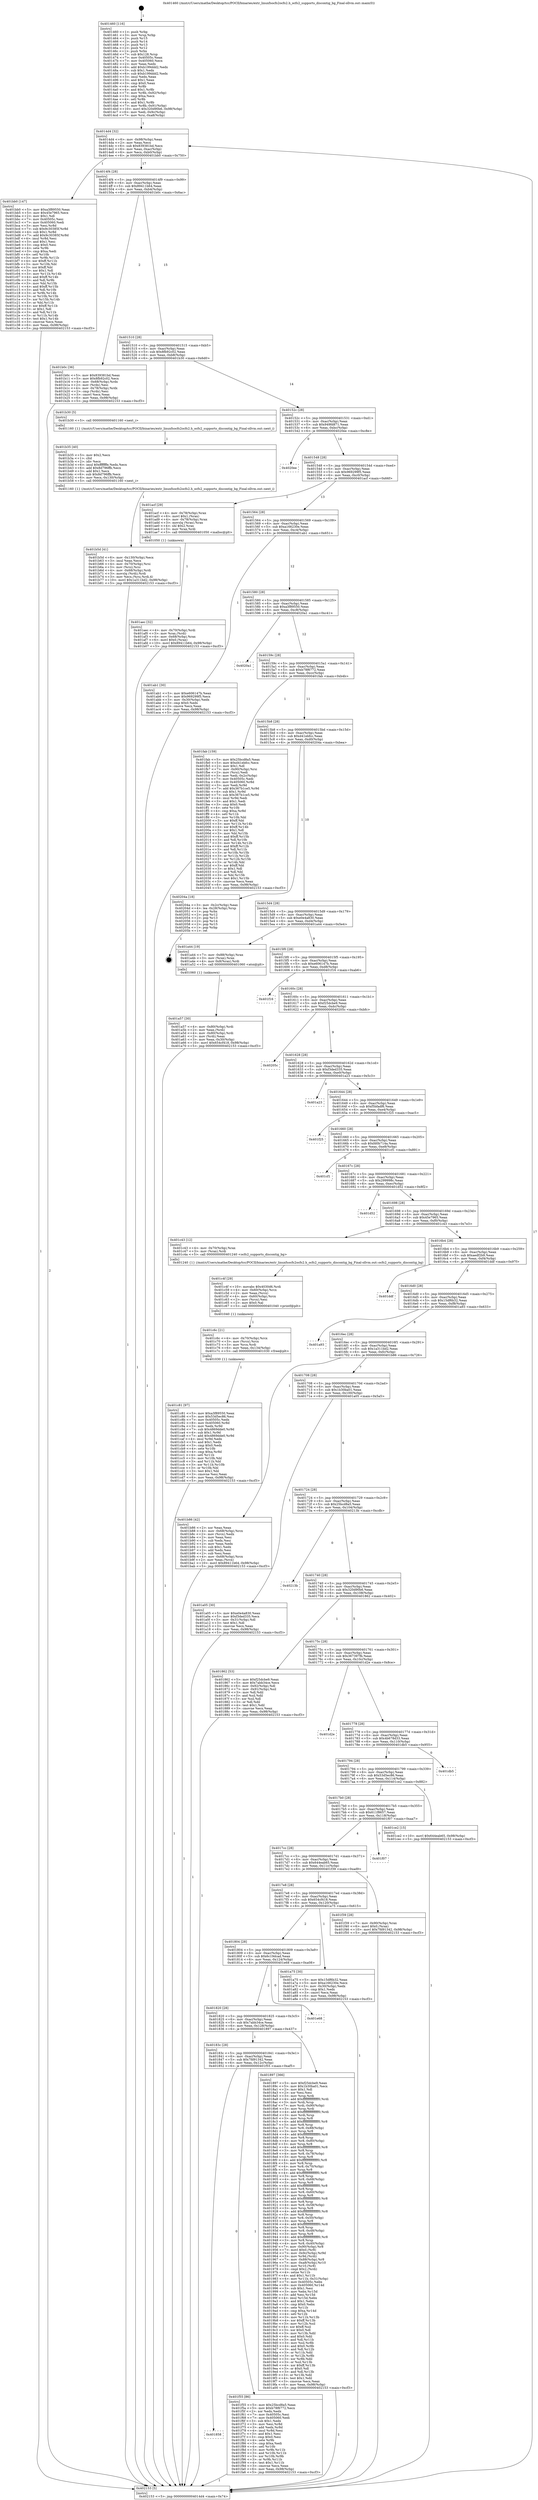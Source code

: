 digraph "0x401460" {
  label = "0x401460 (/mnt/c/Users/mathe/Desktop/tcc/POCII/binaries/extr_linuxfsocfs2ocfs2.h_ocfs2_supports_discontig_bg_Final-ollvm.out::main(0))"
  labelloc = "t"
  node[shape=record]

  Entry [label="",width=0.3,height=0.3,shape=circle,fillcolor=black,style=filled]
  "0x4014d4" [label="{
     0x4014d4 [32]\l
     | [instrs]\l
     &nbsp;&nbsp;0x4014d4 \<+6\>: mov -0x98(%rbp),%eax\l
     &nbsp;&nbsp;0x4014da \<+2\>: mov %eax,%ecx\l
     &nbsp;&nbsp;0x4014dc \<+6\>: sub $0x839381bd,%ecx\l
     &nbsp;&nbsp;0x4014e2 \<+6\>: mov %eax,-0xac(%rbp)\l
     &nbsp;&nbsp;0x4014e8 \<+6\>: mov %ecx,-0xb0(%rbp)\l
     &nbsp;&nbsp;0x4014ee \<+6\>: je 0000000000401bb0 \<main+0x750\>\l
  }"]
  "0x401bb0" [label="{
     0x401bb0 [147]\l
     | [instrs]\l
     &nbsp;&nbsp;0x401bb0 \<+5\>: mov $0xa3f89550,%eax\l
     &nbsp;&nbsp;0x401bb5 \<+5\>: mov $0x45e7965,%ecx\l
     &nbsp;&nbsp;0x401bba \<+2\>: mov $0x1,%dl\l
     &nbsp;&nbsp;0x401bbc \<+7\>: mov 0x40505c,%esi\l
     &nbsp;&nbsp;0x401bc3 \<+7\>: mov 0x405060,%edi\l
     &nbsp;&nbsp;0x401bca \<+3\>: mov %esi,%r8d\l
     &nbsp;&nbsp;0x401bcd \<+7\>: sub $0x9c30385f,%r8d\l
     &nbsp;&nbsp;0x401bd4 \<+4\>: sub $0x1,%r8d\l
     &nbsp;&nbsp;0x401bd8 \<+7\>: add $0x9c30385f,%r8d\l
     &nbsp;&nbsp;0x401bdf \<+4\>: imul %r8d,%esi\l
     &nbsp;&nbsp;0x401be3 \<+3\>: and $0x1,%esi\l
     &nbsp;&nbsp;0x401be6 \<+3\>: cmp $0x0,%esi\l
     &nbsp;&nbsp;0x401be9 \<+4\>: sete %r9b\l
     &nbsp;&nbsp;0x401bed \<+3\>: cmp $0xa,%edi\l
     &nbsp;&nbsp;0x401bf0 \<+4\>: setl %r10b\l
     &nbsp;&nbsp;0x401bf4 \<+3\>: mov %r9b,%r11b\l
     &nbsp;&nbsp;0x401bf7 \<+4\>: xor $0xff,%r11b\l
     &nbsp;&nbsp;0x401bfb \<+3\>: mov %r10b,%bl\l
     &nbsp;&nbsp;0x401bfe \<+3\>: xor $0xff,%bl\l
     &nbsp;&nbsp;0x401c01 \<+3\>: xor $0x1,%dl\l
     &nbsp;&nbsp;0x401c04 \<+3\>: mov %r11b,%r14b\l
     &nbsp;&nbsp;0x401c07 \<+4\>: and $0xff,%r14b\l
     &nbsp;&nbsp;0x401c0b \<+3\>: and %dl,%r9b\l
     &nbsp;&nbsp;0x401c0e \<+3\>: mov %bl,%r15b\l
     &nbsp;&nbsp;0x401c11 \<+4\>: and $0xff,%r15b\l
     &nbsp;&nbsp;0x401c15 \<+3\>: and %dl,%r10b\l
     &nbsp;&nbsp;0x401c18 \<+3\>: or %r9b,%r14b\l
     &nbsp;&nbsp;0x401c1b \<+3\>: or %r10b,%r15b\l
     &nbsp;&nbsp;0x401c1e \<+3\>: xor %r15b,%r14b\l
     &nbsp;&nbsp;0x401c21 \<+3\>: or %bl,%r11b\l
     &nbsp;&nbsp;0x401c24 \<+4\>: xor $0xff,%r11b\l
     &nbsp;&nbsp;0x401c28 \<+3\>: or $0x1,%dl\l
     &nbsp;&nbsp;0x401c2b \<+3\>: and %dl,%r11b\l
     &nbsp;&nbsp;0x401c2e \<+3\>: or %r11b,%r14b\l
     &nbsp;&nbsp;0x401c31 \<+4\>: test $0x1,%r14b\l
     &nbsp;&nbsp;0x401c35 \<+3\>: cmovne %ecx,%eax\l
     &nbsp;&nbsp;0x401c38 \<+6\>: mov %eax,-0x98(%rbp)\l
     &nbsp;&nbsp;0x401c3e \<+5\>: jmp 0000000000402153 \<main+0xcf3\>\l
  }"]
  "0x4014f4" [label="{
     0x4014f4 [28]\l
     | [instrs]\l
     &nbsp;&nbsp;0x4014f4 \<+5\>: jmp 00000000004014f9 \<main+0x99\>\l
     &nbsp;&nbsp;0x4014f9 \<+6\>: mov -0xac(%rbp),%eax\l
     &nbsp;&nbsp;0x4014ff \<+5\>: sub $0x89411b64,%eax\l
     &nbsp;&nbsp;0x401504 \<+6\>: mov %eax,-0xb4(%rbp)\l
     &nbsp;&nbsp;0x40150a \<+6\>: je 0000000000401b0c \<main+0x6ac\>\l
  }"]
  Exit [label="",width=0.3,height=0.3,shape=circle,fillcolor=black,style=filled,peripheries=2]
  "0x401b0c" [label="{
     0x401b0c [36]\l
     | [instrs]\l
     &nbsp;&nbsp;0x401b0c \<+5\>: mov $0x839381bd,%eax\l
     &nbsp;&nbsp;0x401b11 \<+5\>: mov $0x8fb92c02,%ecx\l
     &nbsp;&nbsp;0x401b16 \<+4\>: mov -0x68(%rbp),%rdx\l
     &nbsp;&nbsp;0x401b1a \<+2\>: mov (%rdx),%esi\l
     &nbsp;&nbsp;0x401b1c \<+4\>: mov -0x78(%rbp),%rdx\l
     &nbsp;&nbsp;0x401b20 \<+2\>: cmp (%rdx),%esi\l
     &nbsp;&nbsp;0x401b22 \<+3\>: cmovl %ecx,%eax\l
     &nbsp;&nbsp;0x401b25 \<+6\>: mov %eax,-0x98(%rbp)\l
     &nbsp;&nbsp;0x401b2b \<+5\>: jmp 0000000000402153 \<main+0xcf3\>\l
  }"]
  "0x401510" [label="{
     0x401510 [28]\l
     | [instrs]\l
     &nbsp;&nbsp;0x401510 \<+5\>: jmp 0000000000401515 \<main+0xb5\>\l
     &nbsp;&nbsp;0x401515 \<+6\>: mov -0xac(%rbp),%eax\l
     &nbsp;&nbsp;0x40151b \<+5\>: sub $0x8fb92c02,%eax\l
     &nbsp;&nbsp;0x401520 \<+6\>: mov %eax,-0xb8(%rbp)\l
     &nbsp;&nbsp;0x401526 \<+6\>: je 0000000000401b30 \<main+0x6d0\>\l
  }"]
  "0x401858" [label="{
     0x401858\l
  }", style=dashed]
  "0x401b30" [label="{
     0x401b30 [5]\l
     | [instrs]\l
     &nbsp;&nbsp;0x401b30 \<+5\>: call 0000000000401160 \<next_i\>\l
     | [calls]\l
     &nbsp;&nbsp;0x401160 \{1\} (/mnt/c/Users/mathe/Desktop/tcc/POCII/binaries/extr_linuxfsocfs2ocfs2.h_ocfs2_supports_discontig_bg_Final-ollvm.out::next_i)\l
  }"]
  "0x40152c" [label="{
     0x40152c [28]\l
     | [instrs]\l
     &nbsp;&nbsp;0x40152c \<+5\>: jmp 0000000000401531 \<main+0xd1\>\l
     &nbsp;&nbsp;0x401531 \<+6\>: mov -0xac(%rbp),%eax\l
     &nbsp;&nbsp;0x401537 \<+5\>: sub $0x949fd871,%eax\l
     &nbsp;&nbsp;0x40153c \<+6\>: mov %eax,-0xbc(%rbp)\l
     &nbsp;&nbsp;0x401542 \<+6\>: je 00000000004020ee \<main+0xc8e\>\l
  }"]
  "0x401f55" [label="{
     0x401f55 [86]\l
     | [instrs]\l
     &nbsp;&nbsp;0x401f55 \<+5\>: mov $0x25bcd8a5,%eax\l
     &nbsp;&nbsp;0x401f5a \<+5\>: mov $0xb78f6772,%ecx\l
     &nbsp;&nbsp;0x401f5f \<+2\>: xor %edx,%edx\l
     &nbsp;&nbsp;0x401f61 \<+7\>: mov 0x40505c,%esi\l
     &nbsp;&nbsp;0x401f68 \<+7\>: mov 0x405060,%edi\l
     &nbsp;&nbsp;0x401f6f \<+3\>: sub $0x1,%edx\l
     &nbsp;&nbsp;0x401f72 \<+3\>: mov %esi,%r8d\l
     &nbsp;&nbsp;0x401f75 \<+3\>: add %edx,%r8d\l
     &nbsp;&nbsp;0x401f78 \<+4\>: imul %r8d,%esi\l
     &nbsp;&nbsp;0x401f7c \<+3\>: and $0x1,%esi\l
     &nbsp;&nbsp;0x401f7f \<+3\>: cmp $0x0,%esi\l
     &nbsp;&nbsp;0x401f82 \<+4\>: sete %r9b\l
     &nbsp;&nbsp;0x401f86 \<+3\>: cmp $0xa,%edi\l
     &nbsp;&nbsp;0x401f89 \<+4\>: setl %r10b\l
     &nbsp;&nbsp;0x401f8d \<+3\>: mov %r9b,%r11b\l
     &nbsp;&nbsp;0x401f90 \<+3\>: and %r10b,%r11b\l
     &nbsp;&nbsp;0x401f93 \<+3\>: xor %r10b,%r9b\l
     &nbsp;&nbsp;0x401f96 \<+3\>: or %r9b,%r11b\l
     &nbsp;&nbsp;0x401f99 \<+4\>: test $0x1,%r11b\l
     &nbsp;&nbsp;0x401f9d \<+3\>: cmovne %ecx,%eax\l
     &nbsp;&nbsp;0x401fa0 \<+6\>: mov %eax,-0x98(%rbp)\l
     &nbsp;&nbsp;0x401fa6 \<+5\>: jmp 0000000000402153 \<main+0xcf3\>\l
  }"]
  "0x4020ee" [label="{
     0x4020ee\l
  }", style=dashed]
  "0x401548" [label="{
     0x401548 [28]\l
     | [instrs]\l
     &nbsp;&nbsp;0x401548 \<+5\>: jmp 000000000040154d \<main+0xed\>\l
     &nbsp;&nbsp;0x40154d \<+6\>: mov -0xac(%rbp),%eax\l
     &nbsp;&nbsp;0x401553 \<+5\>: sub $0x969299f5,%eax\l
     &nbsp;&nbsp;0x401558 \<+6\>: mov %eax,-0xc0(%rbp)\l
     &nbsp;&nbsp;0x40155e \<+6\>: je 0000000000401acf \<main+0x66f\>\l
  }"]
  "0x401c81" [label="{
     0x401c81 [97]\l
     | [instrs]\l
     &nbsp;&nbsp;0x401c81 \<+5\>: mov $0xa3f89550,%eax\l
     &nbsp;&nbsp;0x401c86 \<+5\>: mov $0x53d5ec86,%esi\l
     &nbsp;&nbsp;0x401c8b \<+7\>: mov 0x40505c,%edx\l
     &nbsp;&nbsp;0x401c92 \<+8\>: mov 0x405060,%r8d\l
     &nbsp;&nbsp;0x401c9a \<+3\>: mov %edx,%r9d\l
     &nbsp;&nbsp;0x401c9d \<+7\>: sub $0x4869dde0,%r9d\l
     &nbsp;&nbsp;0x401ca4 \<+4\>: sub $0x1,%r9d\l
     &nbsp;&nbsp;0x401ca8 \<+7\>: add $0x4869dde0,%r9d\l
     &nbsp;&nbsp;0x401caf \<+4\>: imul %r9d,%edx\l
     &nbsp;&nbsp;0x401cb3 \<+3\>: and $0x1,%edx\l
     &nbsp;&nbsp;0x401cb6 \<+3\>: cmp $0x0,%edx\l
     &nbsp;&nbsp;0x401cb9 \<+4\>: sete %r10b\l
     &nbsp;&nbsp;0x401cbd \<+4\>: cmp $0xa,%r8d\l
     &nbsp;&nbsp;0x401cc1 \<+4\>: setl %r11b\l
     &nbsp;&nbsp;0x401cc5 \<+3\>: mov %r10b,%bl\l
     &nbsp;&nbsp;0x401cc8 \<+3\>: and %r11b,%bl\l
     &nbsp;&nbsp;0x401ccb \<+3\>: xor %r11b,%r10b\l
     &nbsp;&nbsp;0x401cce \<+3\>: or %r10b,%bl\l
     &nbsp;&nbsp;0x401cd1 \<+3\>: test $0x1,%bl\l
     &nbsp;&nbsp;0x401cd4 \<+3\>: cmovne %esi,%eax\l
     &nbsp;&nbsp;0x401cd7 \<+6\>: mov %eax,-0x98(%rbp)\l
     &nbsp;&nbsp;0x401cdd \<+5\>: jmp 0000000000402153 \<main+0xcf3\>\l
  }"]
  "0x401acf" [label="{
     0x401acf [29]\l
     | [instrs]\l
     &nbsp;&nbsp;0x401acf \<+4\>: mov -0x78(%rbp),%rax\l
     &nbsp;&nbsp;0x401ad3 \<+6\>: movl $0x1,(%rax)\l
     &nbsp;&nbsp;0x401ad9 \<+4\>: mov -0x78(%rbp),%rax\l
     &nbsp;&nbsp;0x401add \<+3\>: movslq (%rax),%rax\l
     &nbsp;&nbsp;0x401ae0 \<+4\>: shl $0x2,%rax\l
     &nbsp;&nbsp;0x401ae4 \<+3\>: mov %rax,%rdi\l
     &nbsp;&nbsp;0x401ae7 \<+5\>: call 0000000000401050 \<malloc@plt\>\l
     | [calls]\l
     &nbsp;&nbsp;0x401050 \{1\} (unknown)\l
  }"]
  "0x401564" [label="{
     0x401564 [28]\l
     | [instrs]\l
     &nbsp;&nbsp;0x401564 \<+5\>: jmp 0000000000401569 \<main+0x109\>\l
     &nbsp;&nbsp;0x401569 \<+6\>: mov -0xac(%rbp),%eax\l
     &nbsp;&nbsp;0x40156f \<+5\>: sub $0xa166230e,%eax\l
     &nbsp;&nbsp;0x401574 \<+6\>: mov %eax,-0xc4(%rbp)\l
     &nbsp;&nbsp;0x40157a \<+6\>: je 0000000000401ab1 \<main+0x651\>\l
  }"]
  "0x401c6c" [label="{
     0x401c6c [21]\l
     | [instrs]\l
     &nbsp;&nbsp;0x401c6c \<+4\>: mov -0x70(%rbp),%rcx\l
     &nbsp;&nbsp;0x401c70 \<+3\>: mov (%rcx),%rcx\l
     &nbsp;&nbsp;0x401c73 \<+3\>: mov %rcx,%rdi\l
     &nbsp;&nbsp;0x401c76 \<+6\>: mov %eax,-0x134(%rbp)\l
     &nbsp;&nbsp;0x401c7c \<+5\>: call 0000000000401030 \<free@plt\>\l
     | [calls]\l
     &nbsp;&nbsp;0x401030 \{1\} (unknown)\l
  }"]
  "0x401ab1" [label="{
     0x401ab1 [30]\l
     | [instrs]\l
     &nbsp;&nbsp;0x401ab1 \<+5\>: mov $0xe606147b,%eax\l
     &nbsp;&nbsp;0x401ab6 \<+5\>: mov $0x969299f5,%ecx\l
     &nbsp;&nbsp;0x401abb \<+3\>: mov -0x30(%rbp),%edx\l
     &nbsp;&nbsp;0x401abe \<+3\>: cmp $0x0,%edx\l
     &nbsp;&nbsp;0x401ac1 \<+3\>: cmove %ecx,%eax\l
     &nbsp;&nbsp;0x401ac4 \<+6\>: mov %eax,-0x98(%rbp)\l
     &nbsp;&nbsp;0x401aca \<+5\>: jmp 0000000000402153 \<main+0xcf3\>\l
  }"]
  "0x401580" [label="{
     0x401580 [28]\l
     | [instrs]\l
     &nbsp;&nbsp;0x401580 \<+5\>: jmp 0000000000401585 \<main+0x125\>\l
     &nbsp;&nbsp;0x401585 \<+6\>: mov -0xac(%rbp),%eax\l
     &nbsp;&nbsp;0x40158b \<+5\>: sub $0xa3f89550,%eax\l
     &nbsp;&nbsp;0x401590 \<+6\>: mov %eax,-0xc8(%rbp)\l
     &nbsp;&nbsp;0x401596 \<+6\>: je 00000000004020a1 \<main+0xc41\>\l
  }"]
  "0x401c4f" [label="{
     0x401c4f [29]\l
     | [instrs]\l
     &nbsp;&nbsp;0x401c4f \<+10\>: movabs $0x4030d6,%rdi\l
     &nbsp;&nbsp;0x401c59 \<+4\>: mov -0x60(%rbp),%rcx\l
     &nbsp;&nbsp;0x401c5d \<+2\>: mov %eax,(%rcx)\l
     &nbsp;&nbsp;0x401c5f \<+4\>: mov -0x60(%rbp),%rcx\l
     &nbsp;&nbsp;0x401c63 \<+2\>: mov (%rcx),%esi\l
     &nbsp;&nbsp;0x401c65 \<+2\>: mov $0x0,%al\l
     &nbsp;&nbsp;0x401c67 \<+5\>: call 0000000000401040 \<printf@plt\>\l
     | [calls]\l
     &nbsp;&nbsp;0x401040 \{1\} (unknown)\l
  }"]
  "0x4020a1" [label="{
     0x4020a1\l
  }", style=dashed]
  "0x40159c" [label="{
     0x40159c [28]\l
     | [instrs]\l
     &nbsp;&nbsp;0x40159c \<+5\>: jmp 00000000004015a1 \<main+0x141\>\l
     &nbsp;&nbsp;0x4015a1 \<+6\>: mov -0xac(%rbp),%eax\l
     &nbsp;&nbsp;0x4015a7 \<+5\>: sub $0xb78f6772,%eax\l
     &nbsp;&nbsp;0x4015ac \<+6\>: mov %eax,-0xcc(%rbp)\l
     &nbsp;&nbsp;0x4015b2 \<+6\>: je 0000000000401fab \<main+0xb4b\>\l
  }"]
  "0x401b5d" [label="{
     0x401b5d [41]\l
     | [instrs]\l
     &nbsp;&nbsp;0x401b5d \<+6\>: mov -0x130(%rbp),%ecx\l
     &nbsp;&nbsp;0x401b63 \<+3\>: imul %eax,%ecx\l
     &nbsp;&nbsp;0x401b66 \<+4\>: mov -0x70(%rbp),%rsi\l
     &nbsp;&nbsp;0x401b6a \<+3\>: mov (%rsi),%rsi\l
     &nbsp;&nbsp;0x401b6d \<+4\>: mov -0x68(%rbp),%rdi\l
     &nbsp;&nbsp;0x401b71 \<+3\>: movslq (%rdi),%rdi\l
     &nbsp;&nbsp;0x401b74 \<+3\>: mov %ecx,(%rsi,%rdi,4)\l
     &nbsp;&nbsp;0x401b77 \<+10\>: movl $0x1a311bd2,-0x98(%rbp)\l
     &nbsp;&nbsp;0x401b81 \<+5\>: jmp 0000000000402153 \<main+0xcf3\>\l
  }"]
  "0x401fab" [label="{
     0x401fab [159]\l
     | [instrs]\l
     &nbsp;&nbsp;0x401fab \<+5\>: mov $0x25bcd8a5,%eax\l
     &nbsp;&nbsp;0x401fb0 \<+5\>: mov $0xd41ebfcc,%ecx\l
     &nbsp;&nbsp;0x401fb5 \<+2\>: mov $0x1,%dl\l
     &nbsp;&nbsp;0x401fb7 \<+7\>: mov -0x90(%rbp),%rsi\l
     &nbsp;&nbsp;0x401fbe \<+2\>: mov (%rsi),%edi\l
     &nbsp;&nbsp;0x401fc0 \<+3\>: mov %edi,-0x2c(%rbp)\l
     &nbsp;&nbsp;0x401fc3 \<+7\>: mov 0x40505c,%edi\l
     &nbsp;&nbsp;0x401fca \<+8\>: mov 0x405060,%r8d\l
     &nbsp;&nbsp;0x401fd2 \<+3\>: mov %edi,%r9d\l
     &nbsp;&nbsp;0x401fd5 \<+7\>: add $0x367b1ce5,%r9d\l
     &nbsp;&nbsp;0x401fdc \<+4\>: sub $0x1,%r9d\l
     &nbsp;&nbsp;0x401fe0 \<+7\>: sub $0x367b1ce5,%r9d\l
     &nbsp;&nbsp;0x401fe7 \<+4\>: imul %r9d,%edi\l
     &nbsp;&nbsp;0x401feb \<+3\>: and $0x1,%edi\l
     &nbsp;&nbsp;0x401fee \<+3\>: cmp $0x0,%edi\l
     &nbsp;&nbsp;0x401ff1 \<+4\>: sete %r10b\l
     &nbsp;&nbsp;0x401ff5 \<+4\>: cmp $0xa,%r8d\l
     &nbsp;&nbsp;0x401ff9 \<+4\>: setl %r11b\l
     &nbsp;&nbsp;0x401ffd \<+3\>: mov %r10b,%bl\l
     &nbsp;&nbsp;0x402000 \<+3\>: xor $0xff,%bl\l
     &nbsp;&nbsp;0x402003 \<+3\>: mov %r11b,%r14b\l
     &nbsp;&nbsp;0x402006 \<+4\>: xor $0xff,%r14b\l
     &nbsp;&nbsp;0x40200a \<+3\>: xor $0x1,%dl\l
     &nbsp;&nbsp;0x40200d \<+3\>: mov %bl,%r15b\l
     &nbsp;&nbsp;0x402010 \<+4\>: and $0xff,%r15b\l
     &nbsp;&nbsp;0x402014 \<+3\>: and %dl,%r10b\l
     &nbsp;&nbsp;0x402017 \<+3\>: mov %r14b,%r12b\l
     &nbsp;&nbsp;0x40201a \<+4\>: and $0xff,%r12b\l
     &nbsp;&nbsp;0x40201e \<+3\>: and %dl,%r11b\l
     &nbsp;&nbsp;0x402021 \<+3\>: or %r10b,%r15b\l
     &nbsp;&nbsp;0x402024 \<+3\>: or %r11b,%r12b\l
     &nbsp;&nbsp;0x402027 \<+3\>: xor %r12b,%r15b\l
     &nbsp;&nbsp;0x40202a \<+3\>: or %r14b,%bl\l
     &nbsp;&nbsp;0x40202d \<+3\>: xor $0xff,%bl\l
     &nbsp;&nbsp;0x402030 \<+3\>: or $0x1,%dl\l
     &nbsp;&nbsp;0x402033 \<+2\>: and %dl,%bl\l
     &nbsp;&nbsp;0x402035 \<+3\>: or %bl,%r15b\l
     &nbsp;&nbsp;0x402038 \<+4\>: test $0x1,%r15b\l
     &nbsp;&nbsp;0x40203c \<+3\>: cmovne %ecx,%eax\l
     &nbsp;&nbsp;0x40203f \<+6\>: mov %eax,-0x98(%rbp)\l
     &nbsp;&nbsp;0x402045 \<+5\>: jmp 0000000000402153 \<main+0xcf3\>\l
  }"]
  "0x4015b8" [label="{
     0x4015b8 [28]\l
     | [instrs]\l
     &nbsp;&nbsp;0x4015b8 \<+5\>: jmp 00000000004015bd \<main+0x15d\>\l
     &nbsp;&nbsp;0x4015bd \<+6\>: mov -0xac(%rbp),%eax\l
     &nbsp;&nbsp;0x4015c3 \<+5\>: sub $0xd41ebfcc,%eax\l
     &nbsp;&nbsp;0x4015c8 \<+6\>: mov %eax,-0xd0(%rbp)\l
     &nbsp;&nbsp;0x4015ce \<+6\>: je 000000000040204a \<main+0xbea\>\l
  }"]
  "0x401b35" [label="{
     0x401b35 [40]\l
     | [instrs]\l
     &nbsp;&nbsp;0x401b35 \<+5\>: mov $0x2,%ecx\l
     &nbsp;&nbsp;0x401b3a \<+1\>: cltd\l
     &nbsp;&nbsp;0x401b3b \<+2\>: idiv %ecx\l
     &nbsp;&nbsp;0x401b3d \<+6\>: imul $0xfffffffe,%edx,%ecx\l
     &nbsp;&nbsp;0x401b43 \<+6\>: add $0x8d796ffb,%ecx\l
     &nbsp;&nbsp;0x401b49 \<+3\>: add $0x1,%ecx\l
     &nbsp;&nbsp;0x401b4c \<+6\>: sub $0x8d796ffb,%ecx\l
     &nbsp;&nbsp;0x401b52 \<+6\>: mov %ecx,-0x130(%rbp)\l
     &nbsp;&nbsp;0x401b58 \<+5\>: call 0000000000401160 \<next_i\>\l
     | [calls]\l
     &nbsp;&nbsp;0x401160 \{1\} (/mnt/c/Users/mathe/Desktop/tcc/POCII/binaries/extr_linuxfsocfs2ocfs2.h_ocfs2_supports_discontig_bg_Final-ollvm.out::next_i)\l
  }"]
  "0x40204a" [label="{
     0x40204a [18]\l
     | [instrs]\l
     &nbsp;&nbsp;0x40204a \<+3\>: mov -0x2c(%rbp),%eax\l
     &nbsp;&nbsp;0x40204d \<+4\>: lea -0x28(%rbp),%rsp\l
     &nbsp;&nbsp;0x402051 \<+1\>: pop %rbx\l
     &nbsp;&nbsp;0x402052 \<+2\>: pop %r12\l
     &nbsp;&nbsp;0x402054 \<+2\>: pop %r13\l
     &nbsp;&nbsp;0x402056 \<+2\>: pop %r14\l
     &nbsp;&nbsp;0x402058 \<+2\>: pop %r15\l
     &nbsp;&nbsp;0x40205a \<+1\>: pop %rbp\l
     &nbsp;&nbsp;0x40205b \<+1\>: ret\l
  }"]
  "0x4015d4" [label="{
     0x4015d4 [28]\l
     | [instrs]\l
     &nbsp;&nbsp;0x4015d4 \<+5\>: jmp 00000000004015d9 \<main+0x179\>\l
     &nbsp;&nbsp;0x4015d9 \<+6\>: mov -0xac(%rbp),%eax\l
     &nbsp;&nbsp;0x4015df \<+5\>: sub $0xe0e4a830,%eax\l
     &nbsp;&nbsp;0x4015e4 \<+6\>: mov %eax,-0xd4(%rbp)\l
     &nbsp;&nbsp;0x4015ea \<+6\>: je 0000000000401a44 \<main+0x5e4\>\l
  }"]
  "0x401aec" [label="{
     0x401aec [32]\l
     | [instrs]\l
     &nbsp;&nbsp;0x401aec \<+4\>: mov -0x70(%rbp),%rdi\l
     &nbsp;&nbsp;0x401af0 \<+3\>: mov %rax,(%rdi)\l
     &nbsp;&nbsp;0x401af3 \<+4\>: mov -0x68(%rbp),%rax\l
     &nbsp;&nbsp;0x401af7 \<+6\>: movl $0x0,(%rax)\l
     &nbsp;&nbsp;0x401afd \<+10\>: movl $0x89411b64,-0x98(%rbp)\l
     &nbsp;&nbsp;0x401b07 \<+5\>: jmp 0000000000402153 \<main+0xcf3\>\l
  }"]
  "0x401a44" [label="{
     0x401a44 [19]\l
     | [instrs]\l
     &nbsp;&nbsp;0x401a44 \<+7\>: mov -0x88(%rbp),%rax\l
     &nbsp;&nbsp;0x401a4b \<+3\>: mov (%rax),%rax\l
     &nbsp;&nbsp;0x401a4e \<+4\>: mov 0x8(%rax),%rdi\l
     &nbsp;&nbsp;0x401a52 \<+5\>: call 0000000000401060 \<atoi@plt\>\l
     | [calls]\l
     &nbsp;&nbsp;0x401060 \{1\} (unknown)\l
  }"]
  "0x4015f0" [label="{
     0x4015f0 [28]\l
     | [instrs]\l
     &nbsp;&nbsp;0x4015f0 \<+5\>: jmp 00000000004015f5 \<main+0x195\>\l
     &nbsp;&nbsp;0x4015f5 \<+6\>: mov -0xac(%rbp),%eax\l
     &nbsp;&nbsp;0x4015fb \<+5\>: sub $0xe606147b,%eax\l
     &nbsp;&nbsp;0x401600 \<+6\>: mov %eax,-0xd8(%rbp)\l
     &nbsp;&nbsp;0x401606 \<+6\>: je 0000000000401f16 \<main+0xab6\>\l
  }"]
  "0x401a57" [label="{
     0x401a57 [30]\l
     | [instrs]\l
     &nbsp;&nbsp;0x401a57 \<+4\>: mov -0x80(%rbp),%rdi\l
     &nbsp;&nbsp;0x401a5b \<+2\>: mov %eax,(%rdi)\l
     &nbsp;&nbsp;0x401a5d \<+4\>: mov -0x80(%rbp),%rdi\l
     &nbsp;&nbsp;0x401a61 \<+2\>: mov (%rdi),%eax\l
     &nbsp;&nbsp;0x401a63 \<+3\>: mov %eax,-0x30(%rbp)\l
     &nbsp;&nbsp;0x401a66 \<+10\>: movl $0x654cf418,-0x98(%rbp)\l
     &nbsp;&nbsp;0x401a70 \<+5\>: jmp 0000000000402153 \<main+0xcf3\>\l
  }"]
  "0x401f16" [label="{
     0x401f16\l
  }", style=dashed]
  "0x40160c" [label="{
     0x40160c [28]\l
     | [instrs]\l
     &nbsp;&nbsp;0x40160c \<+5\>: jmp 0000000000401611 \<main+0x1b1\>\l
     &nbsp;&nbsp;0x401611 \<+6\>: mov -0xac(%rbp),%eax\l
     &nbsp;&nbsp;0x401617 \<+5\>: sub $0xf25dcbe9,%eax\l
     &nbsp;&nbsp;0x40161c \<+6\>: mov %eax,-0xdc(%rbp)\l
     &nbsp;&nbsp;0x401622 \<+6\>: je 000000000040205c \<main+0xbfc\>\l
  }"]
  "0x40183c" [label="{
     0x40183c [28]\l
     | [instrs]\l
     &nbsp;&nbsp;0x40183c \<+5\>: jmp 0000000000401841 \<main+0x3e1\>\l
     &nbsp;&nbsp;0x401841 \<+6\>: mov -0xac(%rbp),%eax\l
     &nbsp;&nbsp;0x401847 \<+5\>: sub $0x7fd91342,%eax\l
     &nbsp;&nbsp;0x40184c \<+6\>: mov %eax,-0x12c(%rbp)\l
     &nbsp;&nbsp;0x401852 \<+6\>: je 0000000000401f55 \<main+0xaf5\>\l
  }"]
  "0x40205c" [label="{
     0x40205c\l
  }", style=dashed]
  "0x401628" [label="{
     0x401628 [28]\l
     | [instrs]\l
     &nbsp;&nbsp;0x401628 \<+5\>: jmp 000000000040162d \<main+0x1cd\>\l
     &nbsp;&nbsp;0x40162d \<+6\>: mov -0xac(%rbp),%eax\l
     &nbsp;&nbsp;0x401633 \<+5\>: sub $0xf3ded335,%eax\l
     &nbsp;&nbsp;0x401638 \<+6\>: mov %eax,-0xe0(%rbp)\l
     &nbsp;&nbsp;0x40163e \<+6\>: je 0000000000401a23 \<main+0x5c3\>\l
  }"]
  "0x401897" [label="{
     0x401897 [366]\l
     | [instrs]\l
     &nbsp;&nbsp;0x401897 \<+5\>: mov $0xf25dcbe9,%eax\l
     &nbsp;&nbsp;0x40189c \<+5\>: mov $0x1b30ba01,%ecx\l
     &nbsp;&nbsp;0x4018a1 \<+2\>: mov $0x1,%dl\l
     &nbsp;&nbsp;0x4018a3 \<+2\>: xor %esi,%esi\l
     &nbsp;&nbsp;0x4018a5 \<+3\>: mov %rsp,%rdi\l
     &nbsp;&nbsp;0x4018a8 \<+4\>: add $0xfffffffffffffff0,%rdi\l
     &nbsp;&nbsp;0x4018ac \<+3\>: mov %rdi,%rsp\l
     &nbsp;&nbsp;0x4018af \<+7\>: mov %rdi,-0x90(%rbp)\l
     &nbsp;&nbsp;0x4018b6 \<+3\>: mov %rsp,%rdi\l
     &nbsp;&nbsp;0x4018b9 \<+4\>: add $0xfffffffffffffff0,%rdi\l
     &nbsp;&nbsp;0x4018bd \<+3\>: mov %rdi,%rsp\l
     &nbsp;&nbsp;0x4018c0 \<+3\>: mov %rsp,%r8\l
     &nbsp;&nbsp;0x4018c3 \<+4\>: add $0xfffffffffffffff0,%r8\l
     &nbsp;&nbsp;0x4018c7 \<+3\>: mov %r8,%rsp\l
     &nbsp;&nbsp;0x4018ca \<+7\>: mov %r8,-0x88(%rbp)\l
     &nbsp;&nbsp;0x4018d1 \<+3\>: mov %rsp,%r8\l
     &nbsp;&nbsp;0x4018d4 \<+4\>: add $0xfffffffffffffff0,%r8\l
     &nbsp;&nbsp;0x4018d8 \<+3\>: mov %r8,%rsp\l
     &nbsp;&nbsp;0x4018db \<+4\>: mov %r8,-0x80(%rbp)\l
     &nbsp;&nbsp;0x4018df \<+3\>: mov %rsp,%r8\l
     &nbsp;&nbsp;0x4018e2 \<+4\>: add $0xfffffffffffffff0,%r8\l
     &nbsp;&nbsp;0x4018e6 \<+3\>: mov %r8,%rsp\l
     &nbsp;&nbsp;0x4018e9 \<+4\>: mov %r8,-0x78(%rbp)\l
     &nbsp;&nbsp;0x4018ed \<+3\>: mov %rsp,%r8\l
     &nbsp;&nbsp;0x4018f0 \<+4\>: add $0xfffffffffffffff0,%r8\l
     &nbsp;&nbsp;0x4018f4 \<+3\>: mov %r8,%rsp\l
     &nbsp;&nbsp;0x4018f7 \<+4\>: mov %r8,-0x70(%rbp)\l
     &nbsp;&nbsp;0x4018fb \<+3\>: mov %rsp,%r8\l
     &nbsp;&nbsp;0x4018fe \<+4\>: add $0xfffffffffffffff0,%r8\l
     &nbsp;&nbsp;0x401902 \<+3\>: mov %r8,%rsp\l
     &nbsp;&nbsp;0x401905 \<+4\>: mov %r8,-0x68(%rbp)\l
     &nbsp;&nbsp;0x401909 \<+3\>: mov %rsp,%r8\l
     &nbsp;&nbsp;0x40190c \<+4\>: add $0xfffffffffffffff0,%r8\l
     &nbsp;&nbsp;0x401910 \<+3\>: mov %r8,%rsp\l
     &nbsp;&nbsp;0x401913 \<+4\>: mov %r8,-0x60(%rbp)\l
     &nbsp;&nbsp;0x401917 \<+3\>: mov %rsp,%r8\l
     &nbsp;&nbsp;0x40191a \<+4\>: add $0xfffffffffffffff0,%r8\l
     &nbsp;&nbsp;0x40191e \<+3\>: mov %r8,%rsp\l
     &nbsp;&nbsp;0x401921 \<+4\>: mov %r8,-0x58(%rbp)\l
     &nbsp;&nbsp;0x401925 \<+3\>: mov %rsp,%r8\l
     &nbsp;&nbsp;0x401928 \<+4\>: add $0xfffffffffffffff0,%r8\l
     &nbsp;&nbsp;0x40192c \<+3\>: mov %r8,%rsp\l
     &nbsp;&nbsp;0x40192f \<+4\>: mov %r8,-0x50(%rbp)\l
     &nbsp;&nbsp;0x401933 \<+3\>: mov %rsp,%r8\l
     &nbsp;&nbsp;0x401936 \<+4\>: add $0xfffffffffffffff0,%r8\l
     &nbsp;&nbsp;0x40193a \<+3\>: mov %r8,%rsp\l
     &nbsp;&nbsp;0x40193d \<+4\>: mov %r8,-0x48(%rbp)\l
     &nbsp;&nbsp;0x401941 \<+3\>: mov %rsp,%r8\l
     &nbsp;&nbsp;0x401944 \<+4\>: add $0xfffffffffffffff0,%r8\l
     &nbsp;&nbsp;0x401948 \<+3\>: mov %r8,%rsp\l
     &nbsp;&nbsp;0x40194b \<+4\>: mov %r8,-0x40(%rbp)\l
     &nbsp;&nbsp;0x40194f \<+7\>: mov -0x90(%rbp),%r8\l
     &nbsp;&nbsp;0x401956 \<+7\>: movl $0x0,(%r8)\l
     &nbsp;&nbsp;0x40195d \<+7\>: mov -0x9c(%rbp),%r9d\l
     &nbsp;&nbsp;0x401964 \<+3\>: mov %r9d,(%rdi)\l
     &nbsp;&nbsp;0x401967 \<+7\>: mov -0x88(%rbp),%r8\l
     &nbsp;&nbsp;0x40196e \<+7\>: mov -0xa8(%rbp),%r10\l
     &nbsp;&nbsp;0x401975 \<+3\>: mov %r10,(%r8)\l
     &nbsp;&nbsp;0x401978 \<+3\>: cmpl $0x2,(%rdi)\l
     &nbsp;&nbsp;0x40197b \<+4\>: setne %r11b\l
     &nbsp;&nbsp;0x40197f \<+4\>: and $0x1,%r11b\l
     &nbsp;&nbsp;0x401983 \<+4\>: mov %r11b,-0x31(%rbp)\l
     &nbsp;&nbsp;0x401987 \<+7\>: mov 0x40505c,%ebx\l
     &nbsp;&nbsp;0x40198e \<+8\>: mov 0x405060,%r14d\l
     &nbsp;&nbsp;0x401996 \<+3\>: sub $0x1,%esi\l
     &nbsp;&nbsp;0x401999 \<+3\>: mov %ebx,%r15d\l
     &nbsp;&nbsp;0x40199c \<+3\>: add %esi,%r15d\l
     &nbsp;&nbsp;0x40199f \<+4\>: imul %r15d,%ebx\l
     &nbsp;&nbsp;0x4019a3 \<+3\>: and $0x1,%ebx\l
     &nbsp;&nbsp;0x4019a6 \<+3\>: cmp $0x0,%ebx\l
     &nbsp;&nbsp;0x4019a9 \<+4\>: sete %r11b\l
     &nbsp;&nbsp;0x4019ad \<+4\>: cmp $0xa,%r14d\l
     &nbsp;&nbsp;0x4019b1 \<+4\>: setl %r12b\l
     &nbsp;&nbsp;0x4019b5 \<+3\>: mov %r11b,%r13b\l
     &nbsp;&nbsp;0x4019b8 \<+4\>: xor $0xff,%r13b\l
     &nbsp;&nbsp;0x4019bc \<+3\>: mov %r12b,%sil\l
     &nbsp;&nbsp;0x4019bf \<+4\>: xor $0xff,%sil\l
     &nbsp;&nbsp;0x4019c3 \<+3\>: xor $0x0,%dl\l
     &nbsp;&nbsp;0x4019c6 \<+3\>: mov %r13b,%dil\l
     &nbsp;&nbsp;0x4019c9 \<+4\>: and $0x0,%dil\l
     &nbsp;&nbsp;0x4019cd \<+3\>: and %dl,%r11b\l
     &nbsp;&nbsp;0x4019d0 \<+3\>: mov %sil,%r8b\l
     &nbsp;&nbsp;0x4019d3 \<+4\>: and $0x0,%r8b\l
     &nbsp;&nbsp;0x4019d7 \<+3\>: and %dl,%r12b\l
     &nbsp;&nbsp;0x4019da \<+3\>: or %r11b,%dil\l
     &nbsp;&nbsp;0x4019dd \<+3\>: or %r12b,%r8b\l
     &nbsp;&nbsp;0x4019e0 \<+3\>: xor %r8b,%dil\l
     &nbsp;&nbsp;0x4019e3 \<+3\>: or %sil,%r13b\l
     &nbsp;&nbsp;0x4019e6 \<+4\>: xor $0xff,%r13b\l
     &nbsp;&nbsp;0x4019ea \<+3\>: or $0x0,%dl\l
     &nbsp;&nbsp;0x4019ed \<+3\>: and %dl,%r13b\l
     &nbsp;&nbsp;0x4019f0 \<+3\>: or %r13b,%dil\l
     &nbsp;&nbsp;0x4019f3 \<+4\>: test $0x1,%dil\l
     &nbsp;&nbsp;0x4019f7 \<+3\>: cmovne %ecx,%eax\l
     &nbsp;&nbsp;0x4019fa \<+6\>: mov %eax,-0x98(%rbp)\l
     &nbsp;&nbsp;0x401a00 \<+5\>: jmp 0000000000402153 \<main+0xcf3\>\l
  }"]
  "0x401a23" [label="{
     0x401a23\l
  }", style=dashed]
  "0x401644" [label="{
     0x401644 [28]\l
     | [instrs]\l
     &nbsp;&nbsp;0x401644 \<+5\>: jmp 0000000000401649 \<main+0x1e9\>\l
     &nbsp;&nbsp;0x401649 \<+6\>: mov -0xac(%rbp),%eax\l
     &nbsp;&nbsp;0x40164f \<+5\>: sub $0xf5bfadf6,%eax\l
     &nbsp;&nbsp;0x401654 \<+6\>: mov %eax,-0xe4(%rbp)\l
     &nbsp;&nbsp;0x40165a \<+6\>: je 0000000000401f25 \<main+0xac5\>\l
  }"]
  "0x401820" [label="{
     0x401820 [28]\l
     | [instrs]\l
     &nbsp;&nbsp;0x401820 \<+5\>: jmp 0000000000401825 \<main+0x3c5\>\l
     &nbsp;&nbsp;0x401825 \<+6\>: mov -0xac(%rbp),%eax\l
     &nbsp;&nbsp;0x40182b \<+5\>: sub $0x7abb34ce,%eax\l
     &nbsp;&nbsp;0x401830 \<+6\>: mov %eax,-0x128(%rbp)\l
     &nbsp;&nbsp;0x401836 \<+6\>: je 0000000000401897 \<main+0x437\>\l
  }"]
  "0x401f25" [label="{
     0x401f25\l
  }", style=dashed]
  "0x401660" [label="{
     0x401660 [28]\l
     | [instrs]\l
     &nbsp;&nbsp;0x401660 \<+5\>: jmp 0000000000401665 \<main+0x205\>\l
     &nbsp;&nbsp;0x401665 \<+6\>: mov -0xac(%rbp),%eax\l
     &nbsp;&nbsp;0x40166b \<+5\>: sub $0xfd0b714a,%eax\l
     &nbsp;&nbsp;0x401670 \<+6\>: mov %eax,-0xe8(%rbp)\l
     &nbsp;&nbsp;0x401676 \<+6\>: je 0000000000401cf1 \<main+0x891\>\l
  }"]
  "0x401e68" [label="{
     0x401e68\l
  }", style=dashed]
  "0x401cf1" [label="{
     0x401cf1\l
  }", style=dashed]
  "0x40167c" [label="{
     0x40167c [28]\l
     | [instrs]\l
     &nbsp;&nbsp;0x40167c \<+5\>: jmp 0000000000401681 \<main+0x221\>\l
     &nbsp;&nbsp;0x401681 \<+6\>: mov -0xac(%rbp),%eax\l
     &nbsp;&nbsp;0x401687 \<+5\>: sub $0x299998c,%eax\l
     &nbsp;&nbsp;0x40168c \<+6\>: mov %eax,-0xec(%rbp)\l
     &nbsp;&nbsp;0x401692 \<+6\>: je 0000000000401d52 \<main+0x8f2\>\l
  }"]
  "0x401804" [label="{
     0x401804 [28]\l
     | [instrs]\l
     &nbsp;&nbsp;0x401804 \<+5\>: jmp 0000000000401809 \<main+0x3a9\>\l
     &nbsp;&nbsp;0x401809 \<+6\>: mov -0xac(%rbp),%eax\l
     &nbsp;&nbsp;0x40180f \<+5\>: sub $0x6c19dcad,%eax\l
     &nbsp;&nbsp;0x401814 \<+6\>: mov %eax,-0x124(%rbp)\l
     &nbsp;&nbsp;0x40181a \<+6\>: je 0000000000401e68 \<main+0xa08\>\l
  }"]
  "0x401d52" [label="{
     0x401d52\l
  }", style=dashed]
  "0x401698" [label="{
     0x401698 [28]\l
     | [instrs]\l
     &nbsp;&nbsp;0x401698 \<+5\>: jmp 000000000040169d \<main+0x23d\>\l
     &nbsp;&nbsp;0x40169d \<+6\>: mov -0xac(%rbp),%eax\l
     &nbsp;&nbsp;0x4016a3 \<+5\>: sub $0x45e7965,%eax\l
     &nbsp;&nbsp;0x4016a8 \<+6\>: mov %eax,-0xf0(%rbp)\l
     &nbsp;&nbsp;0x4016ae \<+6\>: je 0000000000401c43 \<main+0x7e3\>\l
  }"]
  "0x401a75" [label="{
     0x401a75 [30]\l
     | [instrs]\l
     &nbsp;&nbsp;0x401a75 \<+5\>: mov $0x15df6b32,%eax\l
     &nbsp;&nbsp;0x401a7a \<+5\>: mov $0xa166230e,%ecx\l
     &nbsp;&nbsp;0x401a7f \<+3\>: mov -0x30(%rbp),%edx\l
     &nbsp;&nbsp;0x401a82 \<+3\>: cmp $0x1,%edx\l
     &nbsp;&nbsp;0x401a85 \<+3\>: cmovl %ecx,%eax\l
     &nbsp;&nbsp;0x401a88 \<+6\>: mov %eax,-0x98(%rbp)\l
     &nbsp;&nbsp;0x401a8e \<+5\>: jmp 0000000000402153 \<main+0xcf3\>\l
  }"]
  "0x401c43" [label="{
     0x401c43 [12]\l
     | [instrs]\l
     &nbsp;&nbsp;0x401c43 \<+4\>: mov -0x70(%rbp),%rax\l
     &nbsp;&nbsp;0x401c47 \<+3\>: mov (%rax),%rdi\l
     &nbsp;&nbsp;0x401c4a \<+5\>: call 0000000000401240 \<ocfs2_supports_discontig_bg\>\l
     | [calls]\l
     &nbsp;&nbsp;0x401240 \{1\} (/mnt/c/Users/mathe/Desktop/tcc/POCII/binaries/extr_linuxfsocfs2ocfs2.h_ocfs2_supports_discontig_bg_Final-ollvm.out::ocfs2_supports_discontig_bg)\l
  }"]
  "0x4016b4" [label="{
     0x4016b4 [28]\l
     | [instrs]\l
     &nbsp;&nbsp;0x4016b4 \<+5\>: jmp 00000000004016b9 \<main+0x259\>\l
     &nbsp;&nbsp;0x4016b9 \<+6\>: mov -0xac(%rbp),%eax\l
     &nbsp;&nbsp;0x4016bf \<+5\>: sub $0xaedf2b9,%eax\l
     &nbsp;&nbsp;0x4016c4 \<+6\>: mov %eax,-0xf4(%rbp)\l
     &nbsp;&nbsp;0x4016ca \<+6\>: je 0000000000401ddf \<main+0x97f\>\l
  }"]
  "0x4017e8" [label="{
     0x4017e8 [28]\l
     | [instrs]\l
     &nbsp;&nbsp;0x4017e8 \<+5\>: jmp 00000000004017ed \<main+0x38d\>\l
     &nbsp;&nbsp;0x4017ed \<+6\>: mov -0xac(%rbp),%eax\l
     &nbsp;&nbsp;0x4017f3 \<+5\>: sub $0x654cf418,%eax\l
     &nbsp;&nbsp;0x4017f8 \<+6\>: mov %eax,-0x120(%rbp)\l
     &nbsp;&nbsp;0x4017fe \<+6\>: je 0000000000401a75 \<main+0x615\>\l
  }"]
  "0x401ddf" [label="{
     0x401ddf\l
  }", style=dashed]
  "0x4016d0" [label="{
     0x4016d0 [28]\l
     | [instrs]\l
     &nbsp;&nbsp;0x4016d0 \<+5\>: jmp 00000000004016d5 \<main+0x275\>\l
     &nbsp;&nbsp;0x4016d5 \<+6\>: mov -0xac(%rbp),%eax\l
     &nbsp;&nbsp;0x4016db \<+5\>: sub $0x15df6b32,%eax\l
     &nbsp;&nbsp;0x4016e0 \<+6\>: mov %eax,-0xf8(%rbp)\l
     &nbsp;&nbsp;0x4016e6 \<+6\>: je 0000000000401a93 \<main+0x633\>\l
  }"]
  "0x401f39" [label="{
     0x401f39 [28]\l
     | [instrs]\l
     &nbsp;&nbsp;0x401f39 \<+7\>: mov -0x90(%rbp),%rax\l
     &nbsp;&nbsp;0x401f40 \<+6\>: movl $0x0,(%rax)\l
     &nbsp;&nbsp;0x401f46 \<+10\>: movl $0x7fd91342,-0x98(%rbp)\l
     &nbsp;&nbsp;0x401f50 \<+5\>: jmp 0000000000402153 \<main+0xcf3\>\l
  }"]
  "0x401a93" [label="{
     0x401a93\l
  }", style=dashed]
  "0x4016ec" [label="{
     0x4016ec [28]\l
     | [instrs]\l
     &nbsp;&nbsp;0x4016ec \<+5\>: jmp 00000000004016f1 \<main+0x291\>\l
     &nbsp;&nbsp;0x4016f1 \<+6\>: mov -0xac(%rbp),%eax\l
     &nbsp;&nbsp;0x4016f7 \<+5\>: sub $0x1a311bd2,%eax\l
     &nbsp;&nbsp;0x4016fc \<+6\>: mov %eax,-0xfc(%rbp)\l
     &nbsp;&nbsp;0x401702 \<+6\>: je 0000000000401b86 \<main+0x726\>\l
  }"]
  "0x4017cc" [label="{
     0x4017cc [28]\l
     | [instrs]\l
     &nbsp;&nbsp;0x4017cc \<+5\>: jmp 00000000004017d1 \<main+0x371\>\l
     &nbsp;&nbsp;0x4017d1 \<+6\>: mov -0xac(%rbp),%eax\l
     &nbsp;&nbsp;0x4017d7 \<+5\>: sub $0x644eab65,%eax\l
     &nbsp;&nbsp;0x4017dc \<+6\>: mov %eax,-0x11c(%rbp)\l
     &nbsp;&nbsp;0x4017e2 \<+6\>: je 0000000000401f39 \<main+0xad9\>\l
  }"]
  "0x401b86" [label="{
     0x401b86 [42]\l
     | [instrs]\l
     &nbsp;&nbsp;0x401b86 \<+2\>: xor %eax,%eax\l
     &nbsp;&nbsp;0x401b88 \<+4\>: mov -0x68(%rbp),%rcx\l
     &nbsp;&nbsp;0x401b8c \<+2\>: mov (%rcx),%edx\l
     &nbsp;&nbsp;0x401b8e \<+2\>: mov %eax,%esi\l
     &nbsp;&nbsp;0x401b90 \<+2\>: sub %edx,%esi\l
     &nbsp;&nbsp;0x401b92 \<+2\>: mov %eax,%edx\l
     &nbsp;&nbsp;0x401b94 \<+3\>: sub $0x1,%edx\l
     &nbsp;&nbsp;0x401b97 \<+2\>: add %edx,%esi\l
     &nbsp;&nbsp;0x401b99 \<+2\>: sub %esi,%eax\l
     &nbsp;&nbsp;0x401b9b \<+4\>: mov -0x68(%rbp),%rcx\l
     &nbsp;&nbsp;0x401b9f \<+2\>: mov %eax,(%rcx)\l
     &nbsp;&nbsp;0x401ba1 \<+10\>: movl $0x89411b64,-0x98(%rbp)\l
     &nbsp;&nbsp;0x401bab \<+5\>: jmp 0000000000402153 \<main+0xcf3\>\l
  }"]
  "0x401708" [label="{
     0x401708 [28]\l
     | [instrs]\l
     &nbsp;&nbsp;0x401708 \<+5\>: jmp 000000000040170d \<main+0x2ad\>\l
     &nbsp;&nbsp;0x40170d \<+6\>: mov -0xac(%rbp),%eax\l
     &nbsp;&nbsp;0x401713 \<+5\>: sub $0x1b30ba01,%eax\l
     &nbsp;&nbsp;0x401718 \<+6\>: mov %eax,-0x100(%rbp)\l
     &nbsp;&nbsp;0x40171e \<+6\>: je 0000000000401a05 \<main+0x5a5\>\l
  }"]
  "0x401f07" [label="{
     0x401f07\l
  }", style=dashed]
  "0x401a05" [label="{
     0x401a05 [30]\l
     | [instrs]\l
     &nbsp;&nbsp;0x401a05 \<+5\>: mov $0xe0e4a830,%eax\l
     &nbsp;&nbsp;0x401a0a \<+5\>: mov $0xf3ded335,%ecx\l
     &nbsp;&nbsp;0x401a0f \<+3\>: mov -0x31(%rbp),%dl\l
     &nbsp;&nbsp;0x401a12 \<+3\>: test $0x1,%dl\l
     &nbsp;&nbsp;0x401a15 \<+3\>: cmovne %ecx,%eax\l
     &nbsp;&nbsp;0x401a18 \<+6\>: mov %eax,-0x98(%rbp)\l
     &nbsp;&nbsp;0x401a1e \<+5\>: jmp 0000000000402153 \<main+0xcf3\>\l
  }"]
  "0x401724" [label="{
     0x401724 [28]\l
     | [instrs]\l
     &nbsp;&nbsp;0x401724 \<+5\>: jmp 0000000000401729 \<main+0x2c9\>\l
     &nbsp;&nbsp;0x401729 \<+6\>: mov -0xac(%rbp),%eax\l
     &nbsp;&nbsp;0x40172f \<+5\>: sub $0x25bcd8a5,%eax\l
     &nbsp;&nbsp;0x401734 \<+6\>: mov %eax,-0x104(%rbp)\l
     &nbsp;&nbsp;0x40173a \<+6\>: je 000000000040213b \<main+0xcdb\>\l
  }"]
  "0x4017b0" [label="{
     0x4017b0 [28]\l
     | [instrs]\l
     &nbsp;&nbsp;0x4017b0 \<+5\>: jmp 00000000004017b5 \<main+0x355\>\l
     &nbsp;&nbsp;0x4017b5 \<+6\>: mov -0xac(%rbp),%eax\l
     &nbsp;&nbsp;0x4017bb \<+5\>: sub $0x611f8657,%eax\l
     &nbsp;&nbsp;0x4017c0 \<+6\>: mov %eax,-0x118(%rbp)\l
     &nbsp;&nbsp;0x4017c6 \<+6\>: je 0000000000401f07 \<main+0xaa7\>\l
  }"]
  "0x40213b" [label="{
     0x40213b\l
  }", style=dashed]
  "0x401740" [label="{
     0x401740 [28]\l
     | [instrs]\l
     &nbsp;&nbsp;0x401740 \<+5\>: jmp 0000000000401745 \<main+0x2e5\>\l
     &nbsp;&nbsp;0x401745 \<+6\>: mov -0xac(%rbp),%eax\l
     &nbsp;&nbsp;0x40174b \<+5\>: sub $0x320d90b6,%eax\l
     &nbsp;&nbsp;0x401750 \<+6\>: mov %eax,-0x108(%rbp)\l
     &nbsp;&nbsp;0x401756 \<+6\>: je 0000000000401862 \<main+0x402\>\l
  }"]
  "0x401ce2" [label="{
     0x401ce2 [15]\l
     | [instrs]\l
     &nbsp;&nbsp;0x401ce2 \<+10\>: movl $0x644eab65,-0x98(%rbp)\l
     &nbsp;&nbsp;0x401cec \<+5\>: jmp 0000000000402153 \<main+0xcf3\>\l
  }"]
  "0x401862" [label="{
     0x401862 [53]\l
     | [instrs]\l
     &nbsp;&nbsp;0x401862 \<+5\>: mov $0xf25dcbe9,%eax\l
     &nbsp;&nbsp;0x401867 \<+5\>: mov $0x7abb34ce,%ecx\l
     &nbsp;&nbsp;0x40186c \<+6\>: mov -0x92(%rbp),%dl\l
     &nbsp;&nbsp;0x401872 \<+7\>: mov -0x91(%rbp),%sil\l
     &nbsp;&nbsp;0x401879 \<+3\>: mov %dl,%dil\l
     &nbsp;&nbsp;0x40187c \<+3\>: and %sil,%dil\l
     &nbsp;&nbsp;0x40187f \<+3\>: xor %sil,%dl\l
     &nbsp;&nbsp;0x401882 \<+3\>: or %dl,%dil\l
     &nbsp;&nbsp;0x401885 \<+4\>: test $0x1,%dil\l
     &nbsp;&nbsp;0x401889 \<+3\>: cmovne %ecx,%eax\l
     &nbsp;&nbsp;0x40188c \<+6\>: mov %eax,-0x98(%rbp)\l
     &nbsp;&nbsp;0x401892 \<+5\>: jmp 0000000000402153 \<main+0xcf3\>\l
  }"]
  "0x40175c" [label="{
     0x40175c [28]\l
     | [instrs]\l
     &nbsp;&nbsp;0x40175c \<+5\>: jmp 0000000000401761 \<main+0x301\>\l
     &nbsp;&nbsp;0x401761 \<+6\>: mov -0xac(%rbp),%eax\l
     &nbsp;&nbsp;0x401767 \<+5\>: sub $0x367397fb,%eax\l
     &nbsp;&nbsp;0x40176c \<+6\>: mov %eax,-0x10c(%rbp)\l
     &nbsp;&nbsp;0x401772 \<+6\>: je 0000000000401d2e \<main+0x8ce\>\l
  }"]
  "0x402153" [label="{
     0x402153 [5]\l
     | [instrs]\l
     &nbsp;&nbsp;0x402153 \<+5\>: jmp 00000000004014d4 \<main+0x74\>\l
  }"]
  "0x401460" [label="{
     0x401460 [116]\l
     | [instrs]\l
     &nbsp;&nbsp;0x401460 \<+1\>: push %rbp\l
     &nbsp;&nbsp;0x401461 \<+3\>: mov %rsp,%rbp\l
     &nbsp;&nbsp;0x401464 \<+2\>: push %r15\l
     &nbsp;&nbsp;0x401466 \<+2\>: push %r14\l
     &nbsp;&nbsp;0x401468 \<+2\>: push %r13\l
     &nbsp;&nbsp;0x40146a \<+2\>: push %r12\l
     &nbsp;&nbsp;0x40146c \<+1\>: push %rbx\l
     &nbsp;&nbsp;0x40146d \<+7\>: sub $0x128,%rsp\l
     &nbsp;&nbsp;0x401474 \<+7\>: mov 0x40505c,%eax\l
     &nbsp;&nbsp;0x40147b \<+7\>: mov 0x405060,%ecx\l
     &nbsp;&nbsp;0x401482 \<+2\>: mov %eax,%edx\l
     &nbsp;&nbsp;0x401484 \<+6\>: add $0xb199ddd2,%edx\l
     &nbsp;&nbsp;0x40148a \<+3\>: sub $0x1,%edx\l
     &nbsp;&nbsp;0x40148d \<+6\>: sub $0xb199ddd2,%edx\l
     &nbsp;&nbsp;0x401493 \<+3\>: imul %edx,%eax\l
     &nbsp;&nbsp;0x401496 \<+3\>: and $0x1,%eax\l
     &nbsp;&nbsp;0x401499 \<+3\>: cmp $0x0,%eax\l
     &nbsp;&nbsp;0x40149c \<+4\>: sete %r8b\l
     &nbsp;&nbsp;0x4014a0 \<+4\>: and $0x1,%r8b\l
     &nbsp;&nbsp;0x4014a4 \<+7\>: mov %r8b,-0x92(%rbp)\l
     &nbsp;&nbsp;0x4014ab \<+3\>: cmp $0xa,%ecx\l
     &nbsp;&nbsp;0x4014ae \<+4\>: setl %r8b\l
     &nbsp;&nbsp;0x4014b2 \<+4\>: and $0x1,%r8b\l
     &nbsp;&nbsp;0x4014b6 \<+7\>: mov %r8b,-0x91(%rbp)\l
     &nbsp;&nbsp;0x4014bd \<+10\>: movl $0x320d90b6,-0x98(%rbp)\l
     &nbsp;&nbsp;0x4014c7 \<+6\>: mov %edi,-0x9c(%rbp)\l
     &nbsp;&nbsp;0x4014cd \<+7\>: mov %rsi,-0xa8(%rbp)\l
  }"]
  "0x401794" [label="{
     0x401794 [28]\l
     | [instrs]\l
     &nbsp;&nbsp;0x401794 \<+5\>: jmp 0000000000401799 \<main+0x339\>\l
     &nbsp;&nbsp;0x401799 \<+6\>: mov -0xac(%rbp),%eax\l
     &nbsp;&nbsp;0x40179f \<+5\>: sub $0x53d5ec86,%eax\l
     &nbsp;&nbsp;0x4017a4 \<+6\>: mov %eax,-0x114(%rbp)\l
     &nbsp;&nbsp;0x4017aa \<+6\>: je 0000000000401ce2 \<main+0x882\>\l
  }"]
  "0x401d2e" [label="{
     0x401d2e\l
  }", style=dashed]
  "0x401778" [label="{
     0x401778 [28]\l
     | [instrs]\l
     &nbsp;&nbsp;0x401778 \<+5\>: jmp 000000000040177d \<main+0x31d\>\l
     &nbsp;&nbsp;0x40177d \<+6\>: mov -0xac(%rbp),%eax\l
     &nbsp;&nbsp;0x401783 \<+5\>: sub $0x4b678d33,%eax\l
     &nbsp;&nbsp;0x401788 \<+6\>: mov %eax,-0x110(%rbp)\l
     &nbsp;&nbsp;0x40178e \<+6\>: je 0000000000401db5 \<main+0x955\>\l
  }"]
  "0x401db5" [label="{
     0x401db5\l
  }", style=dashed]
  Entry -> "0x401460" [label=" 1"]
  "0x4014d4" -> "0x401bb0" [label=" 1"]
  "0x4014d4" -> "0x4014f4" [label=" 17"]
  "0x40204a" -> Exit [label=" 1"]
  "0x4014f4" -> "0x401b0c" [label=" 2"]
  "0x4014f4" -> "0x401510" [label=" 15"]
  "0x401fab" -> "0x402153" [label=" 1"]
  "0x401510" -> "0x401b30" [label=" 1"]
  "0x401510" -> "0x40152c" [label=" 14"]
  "0x401f55" -> "0x402153" [label=" 1"]
  "0x40152c" -> "0x4020ee" [label=" 0"]
  "0x40152c" -> "0x401548" [label=" 14"]
  "0x40183c" -> "0x401858" [label=" 0"]
  "0x401548" -> "0x401acf" [label=" 1"]
  "0x401548" -> "0x401564" [label=" 13"]
  "0x40183c" -> "0x401f55" [label=" 1"]
  "0x401564" -> "0x401ab1" [label=" 1"]
  "0x401564" -> "0x401580" [label=" 12"]
  "0x401f39" -> "0x402153" [label=" 1"]
  "0x401580" -> "0x4020a1" [label=" 0"]
  "0x401580" -> "0x40159c" [label=" 12"]
  "0x401ce2" -> "0x402153" [label=" 1"]
  "0x40159c" -> "0x401fab" [label=" 1"]
  "0x40159c" -> "0x4015b8" [label=" 11"]
  "0x401c81" -> "0x402153" [label=" 1"]
  "0x4015b8" -> "0x40204a" [label=" 1"]
  "0x4015b8" -> "0x4015d4" [label=" 10"]
  "0x401c6c" -> "0x401c81" [label=" 1"]
  "0x4015d4" -> "0x401a44" [label=" 1"]
  "0x4015d4" -> "0x4015f0" [label=" 9"]
  "0x401c4f" -> "0x401c6c" [label=" 1"]
  "0x4015f0" -> "0x401f16" [label=" 0"]
  "0x4015f0" -> "0x40160c" [label=" 9"]
  "0x401c43" -> "0x401c4f" [label=" 1"]
  "0x40160c" -> "0x40205c" [label=" 0"]
  "0x40160c" -> "0x401628" [label=" 9"]
  "0x401b86" -> "0x402153" [label=" 1"]
  "0x401628" -> "0x401a23" [label=" 0"]
  "0x401628" -> "0x401644" [label=" 9"]
  "0x401b5d" -> "0x402153" [label=" 1"]
  "0x401644" -> "0x401f25" [label=" 0"]
  "0x401644" -> "0x401660" [label=" 9"]
  "0x401b30" -> "0x401b35" [label=" 1"]
  "0x401660" -> "0x401cf1" [label=" 0"]
  "0x401660" -> "0x40167c" [label=" 9"]
  "0x401b0c" -> "0x402153" [label=" 2"]
  "0x40167c" -> "0x401d52" [label=" 0"]
  "0x40167c" -> "0x401698" [label=" 9"]
  "0x401acf" -> "0x401aec" [label=" 1"]
  "0x401698" -> "0x401c43" [label=" 1"]
  "0x401698" -> "0x4016b4" [label=" 8"]
  "0x401ab1" -> "0x402153" [label=" 1"]
  "0x4016b4" -> "0x401ddf" [label=" 0"]
  "0x4016b4" -> "0x4016d0" [label=" 8"]
  "0x401a57" -> "0x402153" [label=" 1"]
  "0x4016d0" -> "0x401a93" [label=" 0"]
  "0x4016d0" -> "0x4016ec" [label=" 8"]
  "0x401a44" -> "0x401a57" [label=" 1"]
  "0x4016ec" -> "0x401b86" [label=" 1"]
  "0x4016ec" -> "0x401708" [label=" 7"]
  "0x401897" -> "0x402153" [label=" 1"]
  "0x401708" -> "0x401a05" [label=" 1"]
  "0x401708" -> "0x401724" [label=" 6"]
  "0x401bb0" -> "0x402153" [label=" 1"]
  "0x401724" -> "0x40213b" [label=" 0"]
  "0x401724" -> "0x401740" [label=" 6"]
  "0x401820" -> "0x401897" [label=" 1"]
  "0x401740" -> "0x401862" [label=" 1"]
  "0x401740" -> "0x40175c" [label=" 5"]
  "0x401862" -> "0x402153" [label=" 1"]
  "0x401460" -> "0x4014d4" [label=" 1"]
  "0x402153" -> "0x4014d4" [label=" 17"]
  "0x401b35" -> "0x401b5d" [label=" 1"]
  "0x40175c" -> "0x401d2e" [label=" 0"]
  "0x40175c" -> "0x401778" [label=" 5"]
  "0x401804" -> "0x401e68" [label=" 0"]
  "0x401778" -> "0x401db5" [label=" 0"]
  "0x401778" -> "0x401794" [label=" 5"]
  "0x401804" -> "0x401820" [label=" 2"]
  "0x401794" -> "0x401ce2" [label=" 1"]
  "0x401794" -> "0x4017b0" [label=" 4"]
  "0x401820" -> "0x40183c" [label=" 1"]
  "0x4017b0" -> "0x401f07" [label=" 0"]
  "0x4017b0" -> "0x4017cc" [label=" 4"]
  "0x401a05" -> "0x402153" [label=" 1"]
  "0x4017cc" -> "0x401f39" [label=" 1"]
  "0x4017cc" -> "0x4017e8" [label=" 3"]
  "0x401a75" -> "0x402153" [label=" 1"]
  "0x4017e8" -> "0x401a75" [label=" 1"]
  "0x4017e8" -> "0x401804" [label=" 2"]
  "0x401aec" -> "0x402153" [label=" 1"]
}

